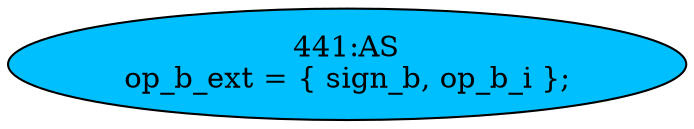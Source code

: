 strict digraph "" {
	node [label="\N"];
	"441:AS"	 [ast="<pyverilog.vparser.ast.Assign object at 0x7f65ee970a90>",
		def_var="['op_b_ext']",
		fillcolor=deepskyblue,
		label="441:AS
op_b_ext = { sign_b, op_b_i };",
		statements="[]",
		style=filled,
		typ=Assign,
		use_var="['sign_b', 'op_b_i']"];
}
